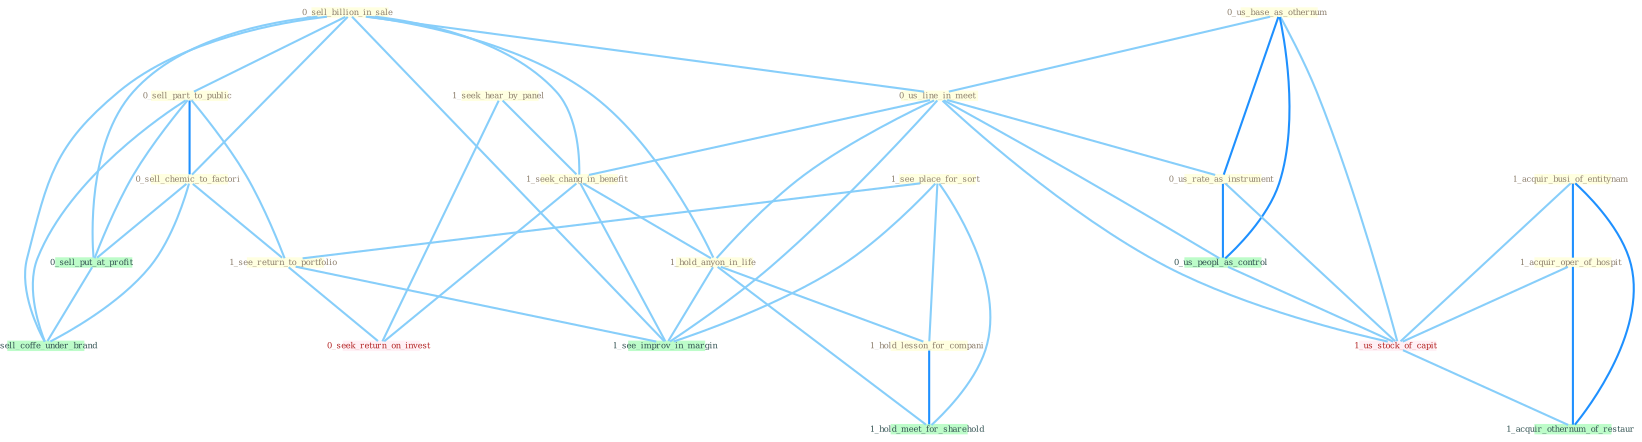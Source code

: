 Graph G{ 
    node
    [shape=polygon,style=filled,width=.5,height=.06,color="#BDFCC9",fixedsize=true,fontsize=4,
    fontcolor="#2f4f4f"];
    {node
    [color="#ffffe0", fontcolor="#8b7d6b"] "0_sell_billion_in_sale " "0_sell_part_to_public " "1_seek_hear_by_panel " "0_us_base_as_othernum " "0_us_line_in_meet " "1_seek_chang_in_benefit " "1_acquir_busi_of_entitynam " "0_us_rate_as_instrument " "0_sell_chemic_to_factori " "1_see_place_for_sort " "1_hold_anyon_in_life " "1_hold_lesson_for_compani " "1_see_return_to_portfolio " "1_acquir_oper_of_hospit "}
{node [color="#fff0f5", fontcolor="#b22222"] "0_seek_return_on_invest " "1_us_stock_of_capit "}
edge [color="#B0E2FF"];

	"0_sell_billion_in_sale " -- "0_sell_part_to_public " [w="1", color="#87cefa" ];
	"0_sell_billion_in_sale " -- "0_us_line_in_meet " [w="1", color="#87cefa" ];
	"0_sell_billion_in_sale " -- "1_seek_chang_in_benefit " [w="1", color="#87cefa" ];
	"0_sell_billion_in_sale " -- "0_sell_chemic_to_factori " [w="1", color="#87cefa" ];
	"0_sell_billion_in_sale " -- "1_hold_anyon_in_life " [w="1", color="#87cefa" ];
	"0_sell_billion_in_sale " -- "0_sell_put_at_profit " [w="1", color="#87cefa" ];
	"0_sell_billion_in_sale " -- "1_see_improv_in_margin " [w="1", color="#87cefa" ];
	"0_sell_billion_in_sale " -- "0_sell_coffe_under_brand " [w="1", color="#87cefa" ];
	"0_sell_part_to_public " -- "0_sell_chemic_to_factori " [w="2", color="#1e90ff" , len=0.8];
	"0_sell_part_to_public " -- "1_see_return_to_portfolio " [w="1", color="#87cefa" ];
	"0_sell_part_to_public " -- "0_sell_put_at_profit " [w="1", color="#87cefa" ];
	"0_sell_part_to_public " -- "0_sell_coffe_under_brand " [w="1", color="#87cefa" ];
	"1_seek_hear_by_panel " -- "1_seek_chang_in_benefit " [w="1", color="#87cefa" ];
	"1_seek_hear_by_panel " -- "0_seek_return_on_invest " [w="1", color="#87cefa" ];
	"0_us_base_as_othernum " -- "0_us_line_in_meet " [w="1", color="#87cefa" ];
	"0_us_base_as_othernum " -- "0_us_rate_as_instrument " [w="2", color="#1e90ff" , len=0.8];
	"0_us_base_as_othernum " -- "0_us_peopl_as_control " [w="2", color="#1e90ff" , len=0.8];
	"0_us_base_as_othernum " -- "1_us_stock_of_capit " [w="1", color="#87cefa" ];
	"0_us_line_in_meet " -- "1_seek_chang_in_benefit " [w="1", color="#87cefa" ];
	"0_us_line_in_meet " -- "0_us_rate_as_instrument " [w="1", color="#87cefa" ];
	"0_us_line_in_meet " -- "1_hold_anyon_in_life " [w="1", color="#87cefa" ];
	"0_us_line_in_meet " -- "0_us_peopl_as_control " [w="1", color="#87cefa" ];
	"0_us_line_in_meet " -- "1_us_stock_of_capit " [w="1", color="#87cefa" ];
	"0_us_line_in_meet " -- "1_see_improv_in_margin " [w="1", color="#87cefa" ];
	"1_seek_chang_in_benefit " -- "1_hold_anyon_in_life " [w="1", color="#87cefa" ];
	"1_seek_chang_in_benefit " -- "0_seek_return_on_invest " [w="1", color="#87cefa" ];
	"1_seek_chang_in_benefit " -- "1_see_improv_in_margin " [w="1", color="#87cefa" ];
	"1_acquir_busi_of_entitynam " -- "1_acquir_oper_of_hospit " [w="2", color="#1e90ff" , len=0.8];
	"1_acquir_busi_of_entitynam " -- "1_us_stock_of_capit " [w="1", color="#87cefa" ];
	"1_acquir_busi_of_entitynam " -- "1_acquir_othernum_of_restaur " [w="2", color="#1e90ff" , len=0.8];
	"0_us_rate_as_instrument " -- "0_us_peopl_as_control " [w="2", color="#1e90ff" , len=0.8];
	"0_us_rate_as_instrument " -- "1_us_stock_of_capit " [w="1", color="#87cefa" ];
	"0_sell_chemic_to_factori " -- "1_see_return_to_portfolio " [w="1", color="#87cefa" ];
	"0_sell_chemic_to_factori " -- "0_sell_put_at_profit " [w="1", color="#87cefa" ];
	"0_sell_chemic_to_factori " -- "0_sell_coffe_under_brand " [w="1", color="#87cefa" ];
	"1_see_place_for_sort " -- "1_hold_lesson_for_compani " [w="1", color="#87cefa" ];
	"1_see_place_for_sort " -- "1_see_return_to_portfolio " [w="1", color="#87cefa" ];
	"1_see_place_for_sort " -- "1_see_improv_in_margin " [w="1", color="#87cefa" ];
	"1_see_place_for_sort " -- "1_hold_meet_for_sharehold " [w="1", color="#87cefa" ];
	"1_hold_anyon_in_life " -- "1_hold_lesson_for_compani " [w="1", color="#87cefa" ];
	"1_hold_anyon_in_life " -- "1_see_improv_in_margin " [w="1", color="#87cefa" ];
	"1_hold_anyon_in_life " -- "1_hold_meet_for_sharehold " [w="1", color="#87cefa" ];
	"1_hold_lesson_for_compani " -- "1_hold_meet_for_sharehold " [w="2", color="#1e90ff" , len=0.8];
	"1_see_return_to_portfolio " -- "0_seek_return_on_invest " [w="1", color="#87cefa" ];
	"1_see_return_to_portfolio " -- "1_see_improv_in_margin " [w="1", color="#87cefa" ];
	"1_acquir_oper_of_hospit " -- "1_us_stock_of_capit " [w="1", color="#87cefa" ];
	"1_acquir_oper_of_hospit " -- "1_acquir_othernum_of_restaur " [w="2", color="#1e90ff" , len=0.8];
	"0_us_peopl_as_control " -- "1_us_stock_of_capit " [w="1", color="#87cefa" ];
	"0_sell_put_at_profit " -- "0_sell_coffe_under_brand " [w="1", color="#87cefa" ];
	"1_us_stock_of_capit " -- "1_acquir_othernum_of_restaur " [w="1", color="#87cefa" ];
}